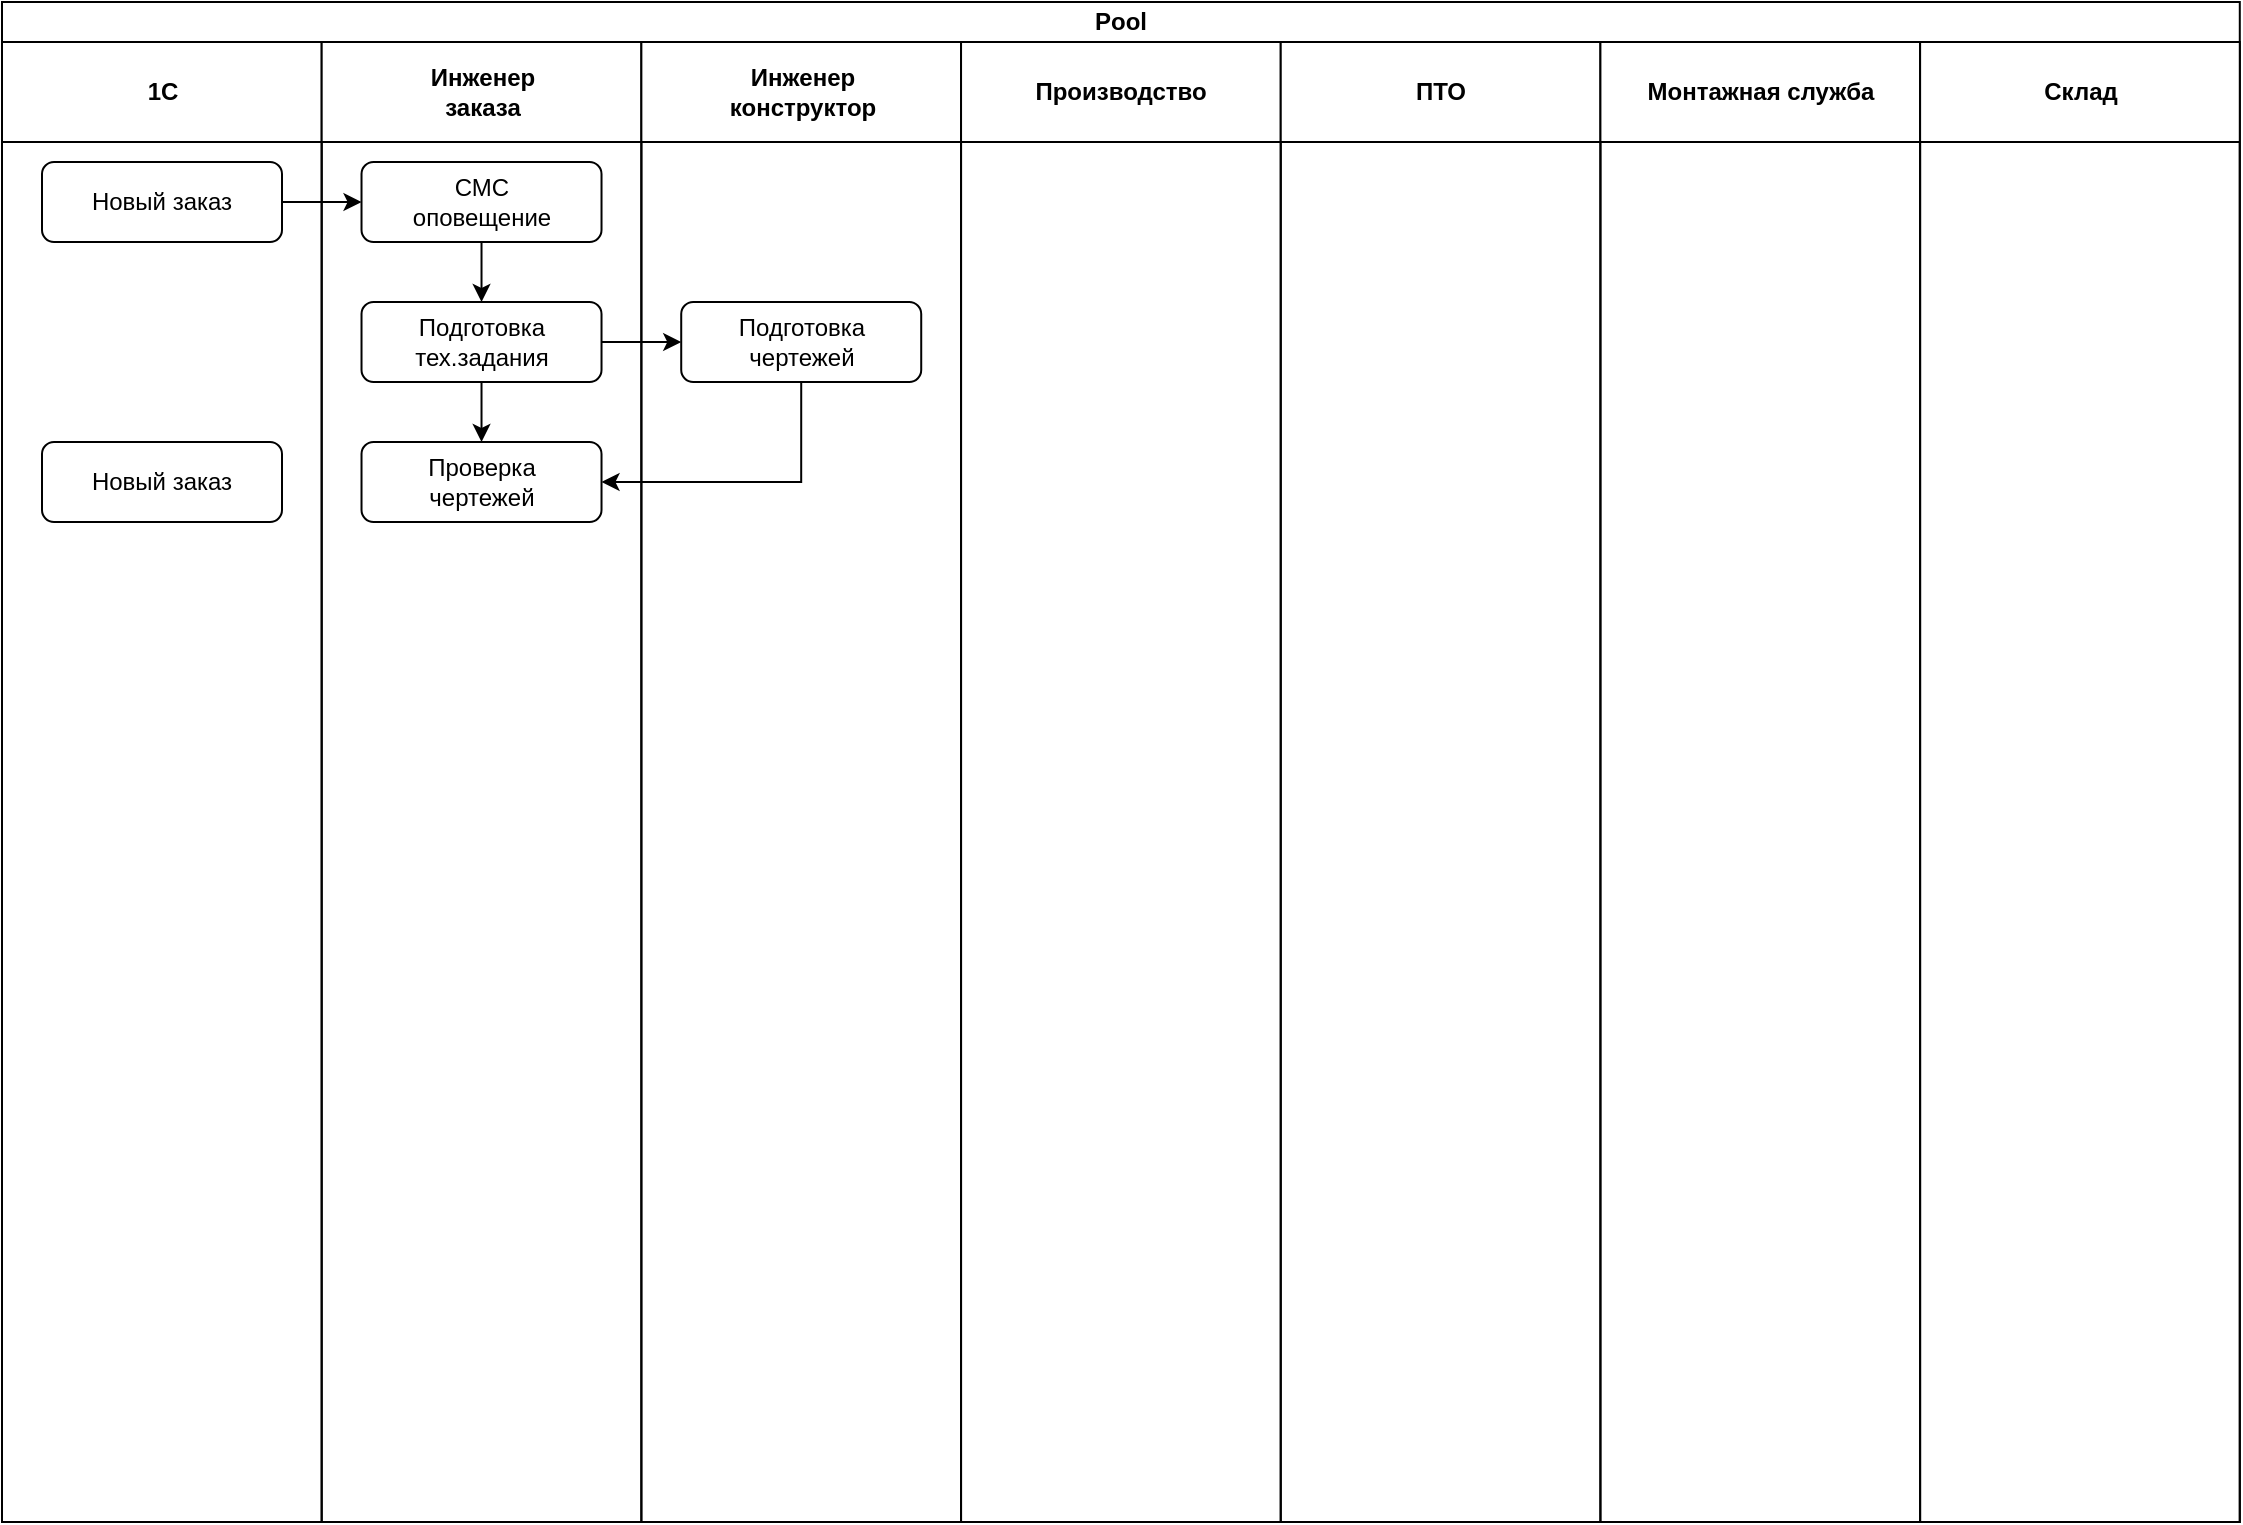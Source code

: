 <mxfile version="22.1.7" type="github">
  <diagram name="Страница — 1" id="pAg4jtTioVge83QlBJV_">
    <mxGraphModel dx="989" dy="517" grid="1" gridSize="10" guides="1" tooltips="1" connect="1" arrows="1" fold="1" page="1" pageScale="1" pageWidth="1169" pageHeight="827" math="0" shadow="0">
      <root>
        <mxCell id="0" />
        <mxCell id="1" parent="0" />
        <mxCell id="7KPv43HI__lpe5eBT3-9-3" value="Pool" style="swimlane;childLayout=stackLayout;resizeParent=1;resizeParentMax=0;startSize=20;html=1;" vertex="1" parent="1">
          <mxGeometry x="40" y="40" width="1118.895" height="760" as="geometry" />
        </mxCell>
        <mxCell id="7KPv43HI__lpe5eBT3-9-4" value="1C" style="swimlane;startSize=50;html=1;" vertex="1" parent="7KPv43HI__lpe5eBT3-9-3">
          <mxGeometry y="20" width="159.842" height="740" as="geometry" />
        </mxCell>
        <mxCell id="7KPv43HI__lpe5eBT3-9-11" value="Новый заказ" style="rounded=1;whiteSpace=wrap;html=1;" vertex="1" parent="7KPv43HI__lpe5eBT3-9-4">
          <mxGeometry x="20" y="60" width="120" height="40" as="geometry" />
        </mxCell>
        <mxCell id="7KPv43HI__lpe5eBT3-9-23" value="Новый заказ" style="rounded=1;whiteSpace=wrap;html=1;" vertex="1" parent="7KPv43HI__lpe5eBT3-9-4">
          <mxGeometry x="20" y="200" width="120" height="40" as="geometry" />
        </mxCell>
        <mxCell id="7KPv43HI__lpe5eBT3-9-5" value="&lt;div&gt;Инженер&lt;/div&gt;&lt;div&gt;заказа&lt;br&gt;&lt;/div&gt;" style="swimlane;startSize=50;html=1;" vertex="1" parent="7KPv43HI__lpe5eBT3-9-3">
          <mxGeometry x="159.842" y="20" width="159.842" height="740" as="geometry" />
        </mxCell>
        <mxCell id="7KPv43HI__lpe5eBT3-9-19" style="edgeStyle=orthogonalEdgeStyle;rounded=0;orthogonalLoop=1;jettySize=auto;html=1;exitX=0.5;exitY=1;exitDx=0;exitDy=0;entryX=0.5;entryY=0;entryDx=0;entryDy=0;" edge="1" parent="7KPv43HI__lpe5eBT3-9-5" source="7KPv43HI__lpe5eBT3-9-12" target="7KPv43HI__lpe5eBT3-9-15">
          <mxGeometry relative="1" as="geometry" />
        </mxCell>
        <mxCell id="7KPv43HI__lpe5eBT3-9-12" value="&lt;div&gt;СМС&lt;/div&gt;&lt;div&gt;оповещение&lt;/div&gt;" style="rounded=1;whiteSpace=wrap;html=1;" vertex="1" parent="7KPv43HI__lpe5eBT3-9-5">
          <mxGeometry x="19.918" y="60" width="120" height="40" as="geometry" />
        </mxCell>
        <mxCell id="7KPv43HI__lpe5eBT3-9-21" style="edgeStyle=orthogonalEdgeStyle;rounded=0;orthogonalLoop=1;jettySize=auto;html=1;exitX=0.5;exitY=1;exitDx=0;exitDy=0;entryX=0.5;entryY=0;entryDx=0;entryDy=0;" edge="1" parent="7KPv43HI__lpe5eBT3-9-5" source="7KPv43HI__lpe5eBT3-9-15" target="7KPv43HI__lpe5eBT3-9-17">
          <mxGeometry relative="1" as="geometry" />
        </mxCell>
        <mxCell id="7KPv43HI__lpe5eBT3-9-15" value="Подготовка тех.задания" style="rounded=1;whiteSpace=wrap;html=1;" vertex="1" parent="7KPv43HI__lpe5eBT3-9-5">
          <mxGeometry x="19.918" y="130" width="120" height="40" as="geometry" />
        </mxCell>
        <mxCell id="7KPv43HI__lpe5eBT3-9-17" value="&lt;div&gt;Проверка&lt;/div&gt;&lt;div&gt;чертежей&lt;br&gt;&lt;/div&gt;" style="rounded=1;whiteSpace=wrap;html=1;" vertex="1" parent="7KPv43HI__lpe5eBT3-9-5">
          <mxGeometry x="19.918" y="200" width="120" height="40" as="geometry" />
        </mxCell>
        <mxCell id="7KPv43HI__lpe5eBT3-9-6" value="&lt;div&gt;Инженер&lt;/div&gt;&lt;div&gt;конструктор&lt;br&gt;&lt;/div&gt;" style="swimlane;startSize=50;html=1;" vertex="1" parent="7KPv43HI__lpe5eBT3-9-3">
          <mxGeometry x="319.684" y="20" width="159.842" height="740" as="geometry" />
        </mxCell>
        <mxCell id="7KPv43HI__lpe5eBT3-9-16" value="Подготовка чертежей" style="rounded=1;whiteSpace=wrap;html=1;" vertex="1" parent="7KPv43HI__lpe5eBT3-9-6">
          <mxGeometry x="19.926" y="130" width="120" height="40" as="geometry" />
        </mxCell>
        <mxCell id="7KPv43HI__lpe5eBT3-9-7" value="Производство" style="swimlane;startSize=50;html=1;" vertex="1" parent="7KPv43HI__lpe5eBT3-9-3">
          <mxGeometry x="479.527" y="20" width="159.842" height="740" as="geometry" />
        </mxCell>
        <mxCell id="7KPv43HI__lpe5eBT3-9-8" value="ПТО" style="swimlane;startSize=50;html=1;" vertex="1" parent="7KPv43HI__lpe5eBT3-9-3">
          <mxGeometry x="639.369" y="20" width="159.842" height="740" as="geometry" />
        </mxCell>
        <mxCell id="7KPv43HI__lpe5eBT3-9-9" value="Монтажная служба" style="swimlane;startSize=50;html=1;" vertex="1" parent="7KPv43HI__lpe5eBT3-9-3">
          <mxGeometry x="799.211" y="20" width="159.842" height="740" as="geometry" />
        </mxCell>
        <mxCell id="7KPv43HI__lpe5eBT3-9-10" value="Склад" style="swimlane;startSize=50;html=1;" vertex="1" parent="7KPv43HI__lpe5eBT3-9-3">
          <mxGeometry x="959.053" y="20" width="159.842" height="740" as="geometry" />
        </mxCell>
        <mxCell id="7KPv43HI__lpe5eBT3-9-18" style="edgeStyle=orthogonalEdgeStyle;rounded=0;orthogonalLoop=1;jettySize=auto;html=1;exitX=1;exitY=0.5;exitDx=0;exitDy=0;entryX=0;entryY=0.5;entryDx=0;entryDy=0;" edge="1" parent="7KPv43HI__lpe5eBT3-9-3" source="7KPv43HI__lpe5eBT3-9-11" target="7KPv43HI__lpe5eBT3-9-12">
          <mxGeometry relative="1" as="geometry" />
        </mxCell>
        <mxCell id="7KPv43HI__lpe5eBT3-9-20" style="edgeStyle=orthogonalEdgeStyle;rounded=0;orthogonalLoop=1;jettySize=auto;html=1;exitX=1;exitY=0.5;exitDx=0;exitDy=0;entryX=0;entryY=0.5;entryDx=0;entryDy=0;" edge="1" parent="7KPv43HI__lpe5eBT3-9-3" source="7KPv43HI__lpe5eBT3-9-15" target="7KPv43HI__lpe5eBT3-9-16">
          <mxGeometry relative="1" as="geometry" />
        </mxCell>
        <mxCell id="7KPv43HI__lpe5eBT3-9-22" style="edgeStyle=orthogonalEdgeStyle;rounded=0;orthogonalLoop=1;jettySize=auto;html=1;exitX=0.5;exitY=1;exitDx=0;exitDy=0;entryX=1;entryY=0.5;entryDx=0;entryDy=0;" edge="1" parent="7KPv43HI__lpe5eBT3-9-3" source="7KPv43HI__lpe5eBT3-9-16" target="7KPv43HI__lpe5eBT3-9-17">
          <mxGeometry relative="1" as="geometry" />
        </mxCell>
      </root>
    </mxGraphModel>
  </diagram>
</mxfile>
